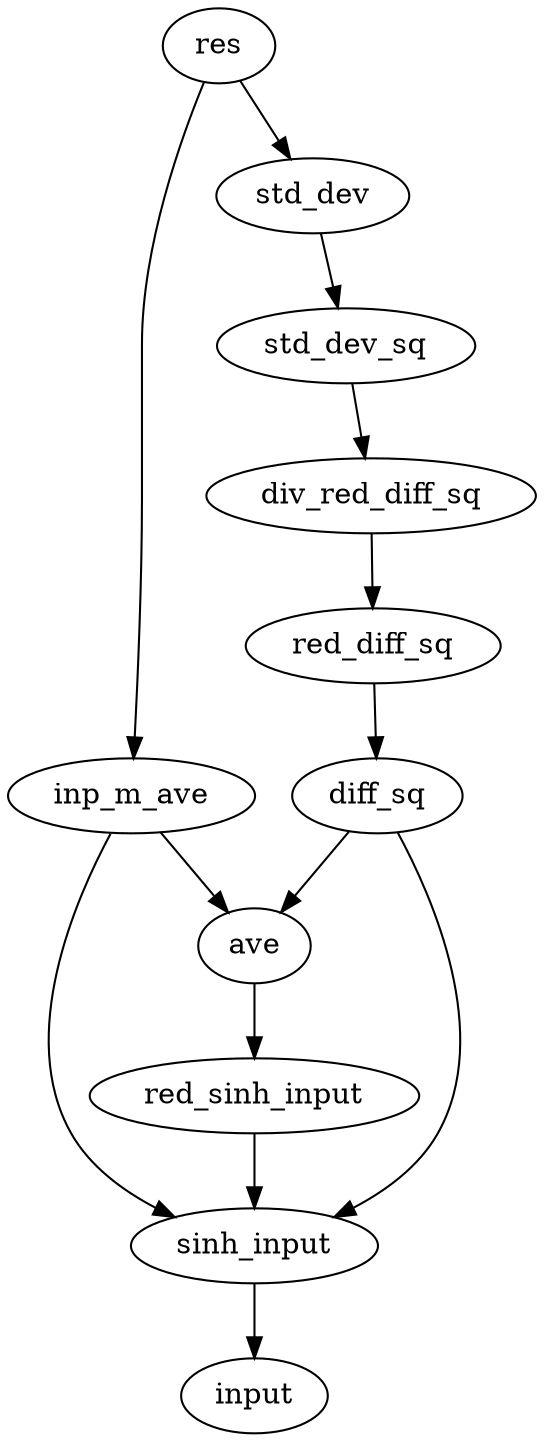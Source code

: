 digraph {
  sinh_input -> input
  red_sinh_input -> sinh_input
  ave -> red_sinh_input
  diff_sq -> sinh_input
  diff_sq -> ave
  red_diff_sq -> diff_sq
  div_red_diff_sq -> red_diff_sq
  std_dev_sq -> div_red_diff_sq
  inp_m_ave -> sinh_input
  inp_m_ave -> ave
  std_dev -> std_dev_sq
  res -> inp_m_ave
  res -> std_dev
}
